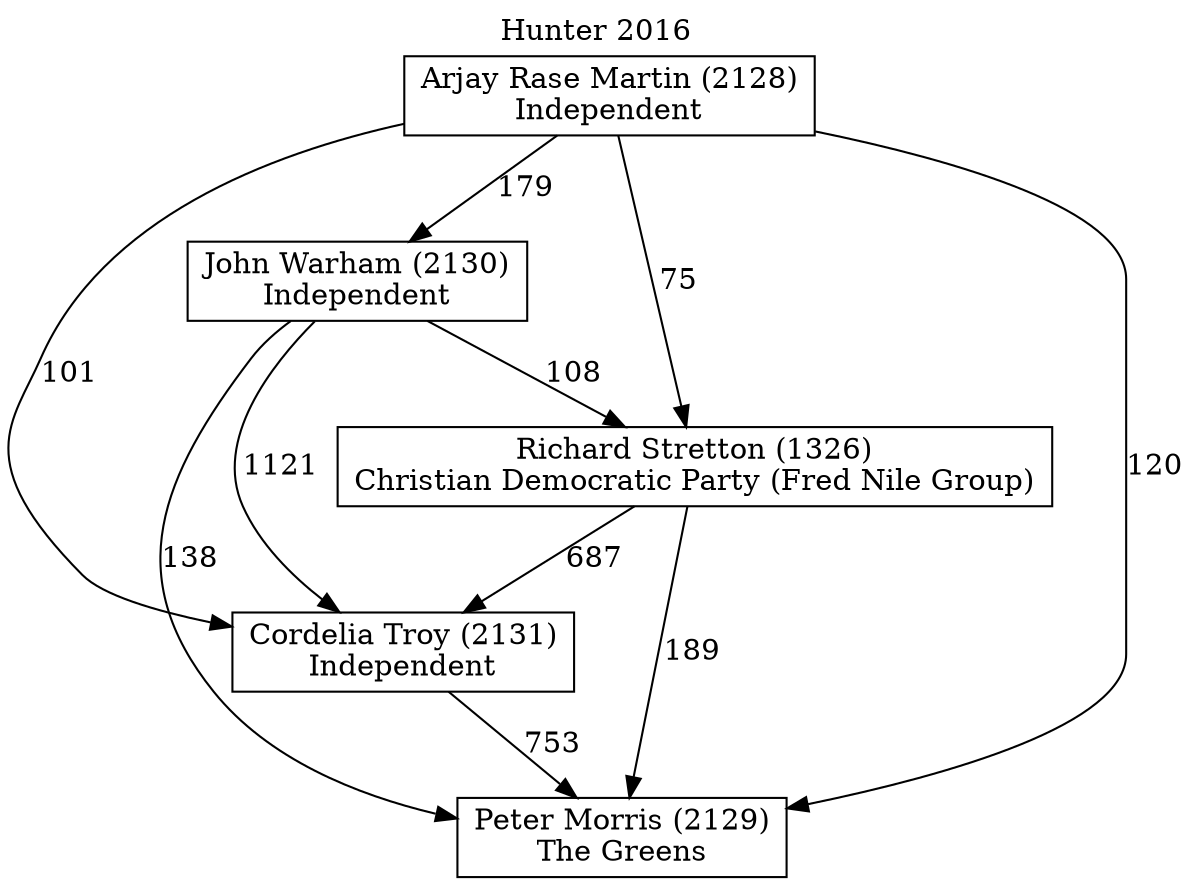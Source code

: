 // House preference flow
digraph "Peter Morris (2129)_Hunter_2016" {
	graph [label="Hunter 2016" labelloc=t mclimit=10]
	node [shape=box]
	"John Warham (2130)" [label="John Warham (2130)
Independent"]
	"Peter Morris (2129)" [label="Peter Morris (2129)
The Greens"]
	"Arjay Rase Martin (2128)" [label="Arjay Rase Martin (2128)
Independent"]
	"Richard Stretton (1326)" [label="Richard Stretton (1326)
Christian Democratic Party (Fred Nile Group)"]
	"Cordelia Troy (2131)" [label="Cordelia Troy (2131)
Independent"]
	"Cordelia Troy (2131)" -> "Peter Morris (2129)" [label=753]
	"Arjay Rase Martin (2128)" -> "Cordelia Troy (2131)" [label=101]
	"Arjay Rase Martin (2128)" -> "Richard Stretton (1326)" [label=75]
	"Arjay Rase Martin (2128)" -> "Peter Morris (2129)" [label=120]
	"John Warham (2130)" -> "Peter Morris (2129)" [label=138]
	"John Warham (2130)" -> "Cordelia Troy (2131)" [label=1121]
	"Richard Stretton (1326)" -> "Peter Morris (2129)" [label=189]
	"Richard Stretton (1326)" -> "Cordelia Troy (2131)" [label=687]
	"John Warham (2130)" -> "Richard Stretton (1326)" [label=108]
	"Arjay Rase Martin (2128)" -> "John Warham (2130)" [label=179]
}
